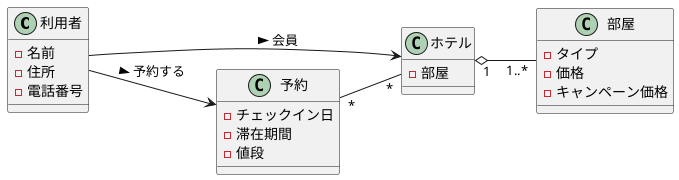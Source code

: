 @startuml
left to right direction
class 利用者 {
- 名前
- 住所
- 電話番号
}
class ホテル {
- 部屋
}
class 部屋 {
- タイプ
- 価格
- キャンペーン価格
}
class 予約 {
- チェックイン日
- 滞在期間
- 値段
}
利用者-->ホテル:> 会員
ホテル"1" o-down-"1..*"部屋
利用者-->予約:予約する >
予約 "*"-down-"*"ホテル
@enduml